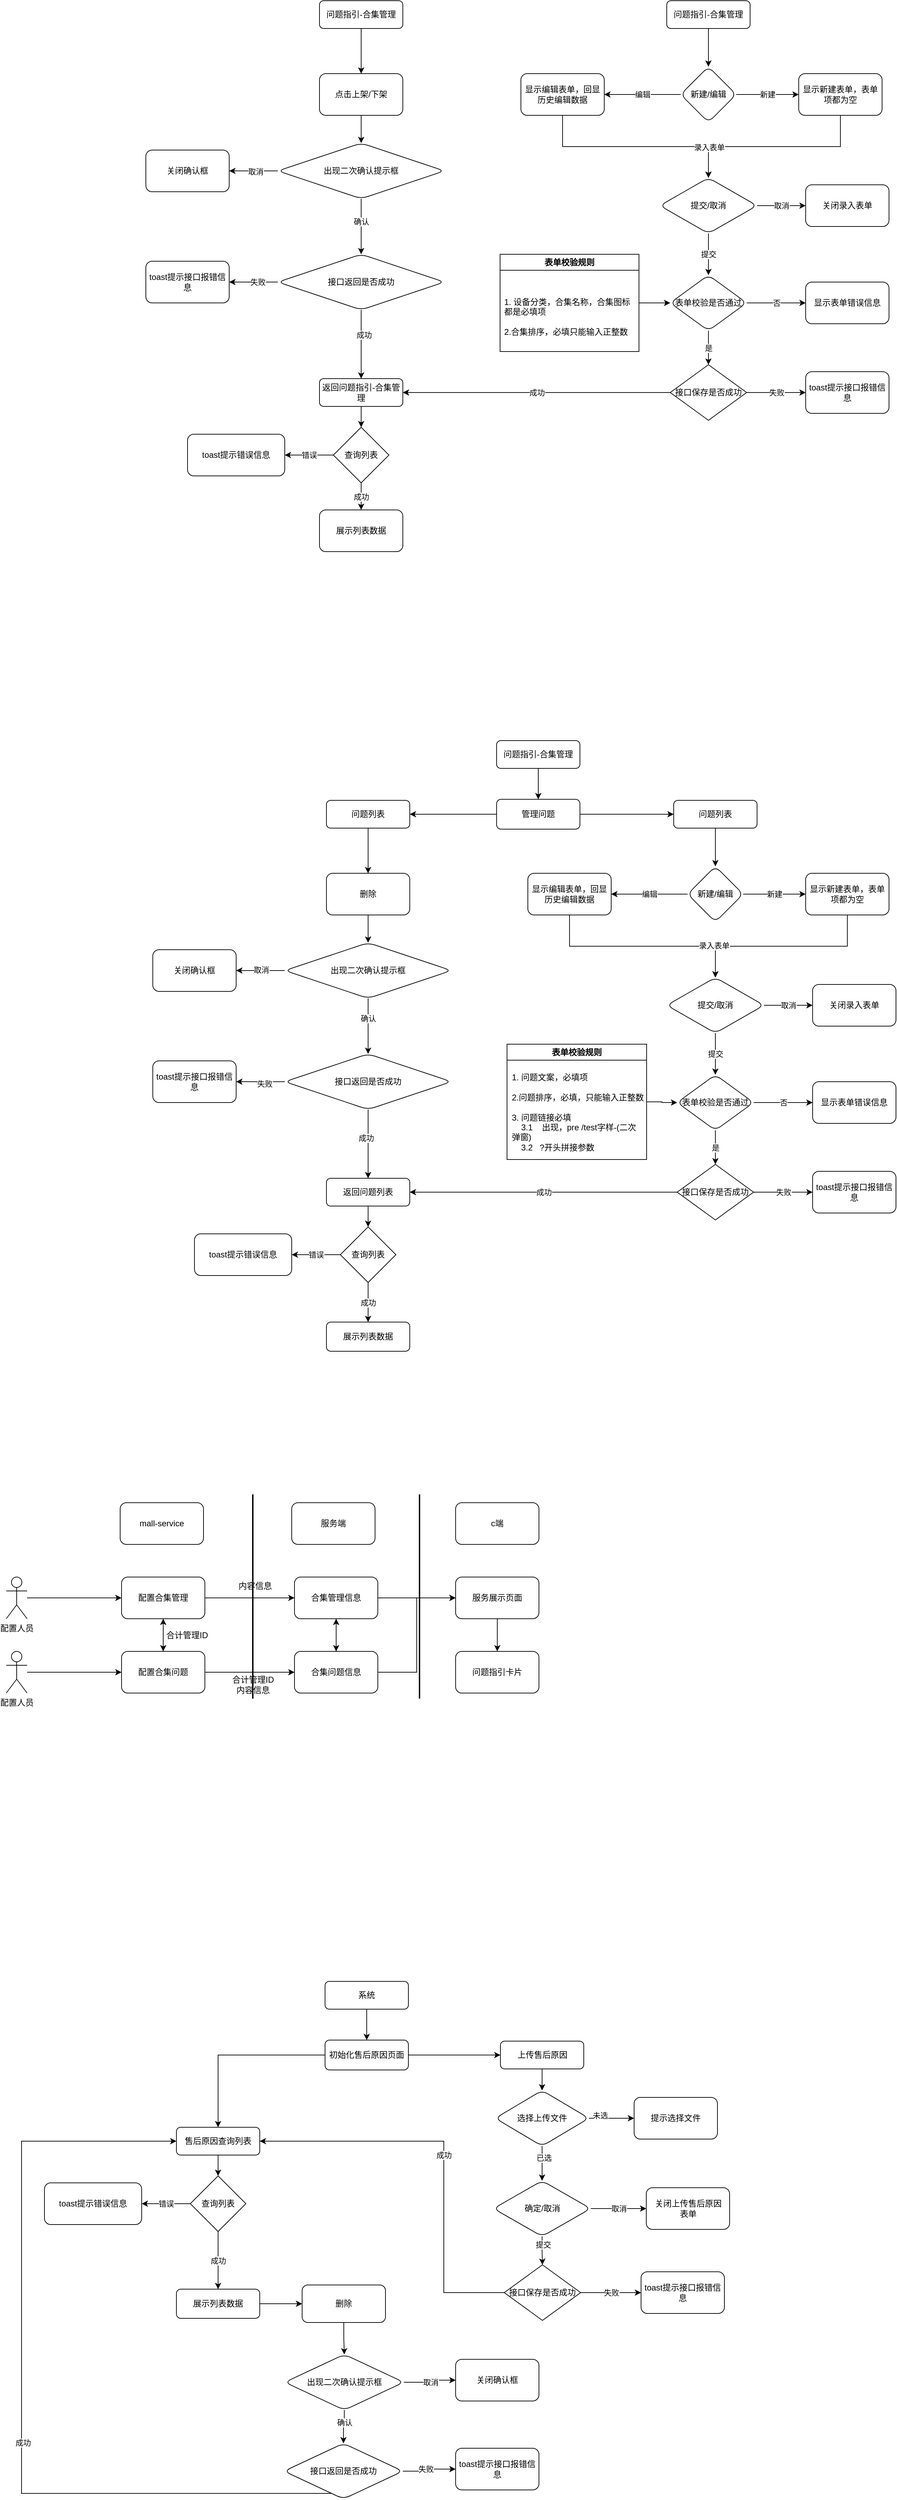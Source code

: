 <mxfile version="22.1.18" type="github">
  <diagram id="C5RBs43oDa-KdzZeNtuy" name="Page-1">
    <mxGraphModel dx="2686" dy="1192" grid="0" gridSize="10" guides="1" tooltips="1" connect="1" arrows="1" fold="1" page="0" pageScale="1" pageWidth="827" pageHeight="1169" math="0" shadow="0">
      <root>
        <mxCell id="WIyWlLk6GJQsqaUBKTNV-0" />
        <mxCell id="WIyWlLk6GJQsqaUBKTNV-1" parent="WIyWlLk6GJQsqaUBKTNV-0" />
        <mxCell id="CKemps7H5j8_b2hBt7pS-38" value="" style="edgeStyle=orthogonalEdgeStyle;rounded=0;orthogonalLoop=1;jettySize=auto;html=1;exitX=0.5;exitY=1;exitDx=0;exitDy=0;" parent="WIyWlLk6GJQsqaUBKTNV-1" source="CKemps7H5j8_b2hBt7pS-66" target="CKemps7H5j8_b2hBt7pS-37" edge="1">
          <mxGeometry relative="1" as="geometry" />
        </mxCell>
        <mxCell id="CKemps7H5j8_b2hBt7pS-37" value="新建/编辑" style="rhombus;whiteSpace=wrap;html=1;rounded=1;glass=0;strokeWidth=1;shadow=0;" parent="WIyWlLk6GJQsqaUBKTNV-1" vertex="1">
          <mxGeometry x="410" y="-246" width="80" height="80" as="geometry" />
        </mxCell>
        <mxCell id="CKemps7H5j8_b2hBt7pS-65" value="显示新建表单，表单项都为空" style="rounded=1;whiteSpace=wrap;html=1;glass=0;strokeWidth=1;shadow=0;" parent="WIyWlLk6GJQsqaUBKTNV-1" vertex="1">
          <mxGeometry x="580" y="-236" width="120" height="60" as="geometry" />
        </mxCell>
        <mxCell id="CKemps7H5j8_b2hBt7pS-66" value="问题指引-合集管理" style="rounded=1;whiteSpace=wrap;html=1;fontSize=12;glass=0;strokeWidth=1;shadow=0;" parent="WIyWlLk6GJQsqaUBKTNV-1" vertex="1">
          <mxGeometry x="390" y="-341" width="120" height="40" as="geometry" />
        </mxCell>
        <mxCell id="CKemps7H5j8_b2hBt7pS-67" value="显示编辑表单，回显历史编辑数据" style="rounded=1;whiteSpace=wrap;html=1;glass=0;strokeWidth=1;shadow=0;" parent="WIyWlLk6GJQsqaUBKTNV-1" vertex="1">
          <mxGeometry x="180" y="-236" width="120" height="60" as="geometry" />
        </mxCell>
        <mxCell id="CKemps7H5j8_b2hBt7pS-68" value="提交/取消" style="rhombus;whiteSpace=wrap;html=1;rounded=1;glass=0;strokeWidth=1;shadow=0;" parent="WIyWlLk6GJQsqaUBKTNV-1" vertex="1">
          <mxGeometry x="380" y="-86" width="140" height="80" as="geometry" />
        </mxCell>
        <mxCell id="CKemps7H5j8_b2hBt7pS-69" value="表单校验是否通过" style="rhombus;whiteSpace=wrap;html=1;rounded=1;glass=0;strokeWidth=1;shadow=0;" parent="WIyWlLk6GJQsqaUBKTNV-1" vertex="1">
          <mxGeometry x="395" y="54" width="110" height="80" as="geometry" />
        </mxCell>
        <mxCell id="CKemps7H5j8_b2hBt7pS-70" value="接口保存是否成功" style="rhombus;whiteSpace=wrap;html=1;" parent="WIyWlLk6GJQsqaUBKTNV-1" vertex="1">
          <mxGeometry x="395" y="183" width="110" height="80" as="geometry" />
        </mxCell>
        <mxCell id="CKemps7H5j8_b2hBt7pS-71" value="关闭录入表单" style="whiteSpace=wrap;html=1;rounded=1;glass=0;strokeWidth=1;shadow=0;" parent="WIyWlLk6GJQsqaUBKTNV-1" vertex="1">
          <mxGeometry x="590" y="-76" width="120" height="60" as="geometry" />
        </mxCell>
        <mxCell id="CKemps7H5j8_b2hBt7pS-72" value="显示表单错误信息" style="whiteSpace=wrap;html=1;rounded=1;glass=0;strokeWidth=1;shadow=0;" parent="WIyWlLk6GJQsqaUBKTNV-1" vertex="1">
          <mxGeometry x="590" y="64" width="120" height="60" as="geometry" />
        </mxCell>
        <mxCell id="CKemps7H5j8_b2hBt7pS-73" value="toast提示接口报错信息" style="rounded=1;whiteSpace=wrap;html=1;" parent="WIyWlLk6GJQsqaUBKTNV-1" vertex="1">
          <mxGeometry x="590" y="193" width="120" height="60" as="geometry" />
        </mxCell>
        <mxCell id="CKemps7H5j8_b2hBt7pS-74" value="返回问题指引-合集管理" style="rounded=1;whiteSpace=wrap;html=1;fontSize=12;glass=0;strokeWidth=1;shadow=0;" parent="WIyWlLk6GJQsqaUBKTNV-1" vertex="1">
          <mxGeometry x="-110" y="203" width="120" height="40" as="geometry" />
        </mxCell>
        <mxCell id="CKemps7H5j8_b2hBt7pS-75" value="" style="endArrow=classic;html=1;rounded=0;entryX=0.5;entryY=0;entryDx=0;entryDy=0;exitX=0.5;exitY=1;exitDx=0;exitDy=0;" parent="WIyWlLk6GJQsqaUBKTNV-1" source="CKemps7H5j8_b2hBt7pS-74" target="CKemps7H5j8_b2hBt7pS-76" edge="1">
          <mxGeometry width="50" height="50" relative="1" as="geometry">
            <mxPoint x="230" y="383" as="sourcePoint" />
            <mxPoint x="-50" y="343" as="targetPoint" />
          </mxGeometry>
        </mxCell>
        <mxCell id="CKemps7H5j8_b2hBt7pS-76" value="查询列表" style="rhombus;whiteSpace=wrap;html=1;" parent="WIyWlLk6GJQsqaUBKTNV-1" vertex="1">
          <mxGeometry x="-90" y="273" width="80" height="80" as="geometry" />
        </mxCell>
        <mxCell id="CKemps7H5j8_b2hBt7pS-77" value="toast提示错误信息" style="whiteSpace=wrap;html=1;rounded=1;" parent="WIyWlLk6GJQsqaUBKTNV-1" vertex="1">
          <mxGeometry x="-300" y="283" width="140" height="60" as="geometry" />
        </mxCell>
        <mxCell id="CKemps7H5j8_b2hBt7pS-78" value="展示列表数据" style="rounded=1;whiteSpace=wrap;html=1;" parent="WIyWlLk6GJQsqaUBKTNV-1" vertex="1">
          <mxGeometry x="-110" y="392" width="120" height="60" as="geometry" />
        </mxCell>
        <mxCell id="CKemps7H5j8_b2hBt7pS-79" value="" style="endArrow=classic;html=1;rounded=0;edgeStyle=orthogonalEdgeStyle;exitX=0;exitY=0.5;exitDx=0;exitDy=0;entryX=1;entryY=0.5;entryDx=0;entryDy=0;" parent="WIyWlLk6GJQsqaUBKTNV-1" source="CKemps7H5j8_b2hBt7pS-76" target="CKemps7H5j8_b2hBt7pS-77" edge="1">
          <mxGeometry relative="1" as="geometry">
            <mxPoint x="200" y="373" as="sourcePoint" />
            <mxPoint x="280" y="373" as="targetPoint" />
          </mxGeometry>
        </mxCell>
        <mxCell id="CKemps7H5j8_b2hBt7pS-80" value="错误" style="edgeLabel;resizable=0;html=1;align=center;verticalAlign=middle;" parent="CKemps7H5j8_b2hBt7pS-79" connectable="0" vertex="1">
          <mxGeometry relative="1" as="geometry" />
        </mxCell>
        <mxCell id="CKemps7H5j8_b2hBt7pS-81" value="" style="endArrow=classic;html=1;rounded=0;edgeStyle=orthogonalEdgeStyle;exitX=0.5;exitY=1;exitDx=0;exitDy=0;entryX=0.5;entryY=0;entryDx=0;entryDy=0;" parent="WIyWlLk6GJQsqaUBKTNV-1" source="CKemps7H5j8_b2hBt7pS-76" target="CKemps7H5j8_b2hBt7pS-78" edge="1">
          <mxGeometry relative="1" as="geometry">
            <mxPoint x="200" y="373" as="sourcePoint" />
            <mxPoint x="300" y="373" as="targetPoint" />
          </mxGeometry>
        </mxCell>
        <mxCell id="CKemps7H5j8_b2hBt7pS-82" value="成功" style="edgeLabel;resizable=0;html=1;align=center;verticalAlign=middle;" parent="CKemps7H5j8_b2hBt7pS-81" connectable="0" vertex="1">
          <mxGeometry relative="1" as="geometry" />
        </mxCell>
        <mxCell id="CKemps7H5j8_b2hBt7pS-83" value="" style="endArrow=classic;html=1;rounded=0;edgeStyle=orthogonalEdgeStyle;exitX=0;exitY=0.5;exitDx=0;exitDy=0;entryX=1;entryY=0.5;entryDx=0;entryDy=0;" parent="WIyWlLk6GJQsqaUBKTNV-1" source="CKemps7H5j8_b2hBt7pS-37" target="CKemps7H5j8_b2hBt7pS-67" edge="1">
          <mxGeometry relative="1" as="geometry">
            <mxPoint x="440" y="54" as="sourcePoint" />
            <mxPoint x="540" y="54" as="targetPoint" />
          </mxGeometry>
        </mxCell>
        <mxCell id="CKemps7H5j8_b2hBt7pS-84" value="编辑" style="edgeLabel;resizable=0;html=1;align=center;verticalAlign=middle;" parent="CKemps7H5j8_b2hBt7pS-83" connectable="0" vertex="1">
          <mxGeometry relative="1" as="geometry" />
        </mxCell>
        <mxCell id="CKemps7H5j8_b2hBt7pS-85" value="" style="endArrow=classic;html=1;rounded=0;edgeStyle=orthogonalEdgeStyle;exitX=0.5;exitY=1;exitDx=0;exitDy=0;entryX=0.5;entryY=0;entryDx=0;entryDy=0;" parent="WIyWlLk6GJQsqaUBKTNV-1" source="CKemps7H5j8_b2hBt7pS-67" target="CKemps7H5j8_b2hBt7pS-68" edge="1">
          <mxGeometry relative="1" as="geometry">
            <mxPoint x="440" y="154" as="sourcePoint" />
            <mxPoint x="450" y="-106" as="targetPoint" />
          </mxGeometry>
        </mxCell>
        <mxCell id="CKemps7H5j8_b2hBt7pS-87" value="" style="endArrow=classic;html=1;rounded=0;edgeStyle=orthogonalEdgeStyle;exitX=1;exitY=0.5;exitDx=0;exitDy=0;entryX=0;entryY=0.5;entryDx=0;entryDy=0;" parent="WIyWlLk6GJQsqaUBKTNV-1" source="CKemps7H5j8_b2hBt7pS-70" target="CKemps7H5j8_b2hBt7pS-73" edge="1">
          <mxGeometry relative="1" as="geometry">
            <mxPoint x="440" y="163" as="sourcePoint" />
            <mxPoint x="540" y="248" as="targetPoint" />
          </mxGeometry>
        </mxCell>
        <mxCell id="CKemps7H5j8_b2hBt7pS-88" value="失败" style="edgeLabel;resizable=0;html=1;align=center;verticalAlign=middle;" parent="CKemps7H5j8_b2hBt7pS-87" connectable="0" vertex="1">
          <mxGeometry relative="1" as="geometry" />
        </mxCell>
        <mxCell id="CKemps7H5j8_b2hBt7pS-89" value="" style="endArrow=classic;html=1;rounded=0;edgeStyle=orthogonalEdgeStyle;exitX=1;exitY=0.5;exitDx=0;exitDy=0;entryX=0;entryY=0.5;entryDx=0;entryDy=0;" parent="WIyWlLk6GJQsqaUBKTNV-1" source="CKemps7H5j8_b2hBt7pS-69" target="CKemps7H5j8_b2hBt7pS-72" edge="1">
          <mxGeometry relative="1" as="geometry">
            <mxPoint x="440" y="124" as="sourcePoint" />
            <mxPoint x="540" y="124" as="targetPoint" />
          </mxGeometry>
        </mxCell>
        <mxCell id="CKemps7H5j8_b2hBt7pS-90" value="否" style="edgeLabel;resizable=0;html=1;align=center;verticalAlign=middle;" parent="CKemps7H5j8_b2hBt7pS-89" connectable="0" vertex="1">
          <mxGeometry relative="1" as="geometry" />
        </mxCell>
        <mxCell id="CKemps7H5j8_b2hBt7pS-91" value="" style="endArrow=classic;html=1;rounded=0;edgeStyle=orthogonalEdgeStyle;exitX=1;exitY=0.5;exitDx=0;exitDy=0;entryX=0;entryY=0.5;entryDx=0;entryDy=0;" parent="WIyWlLk6GJQsqaUBKTNV-1" source="CKemps7H5j8_b2hBt7pS-68" target="CKemps7H5j8_b2hBt7pS-71" edge="1">
          <mxGeometry relative="1" as="geometry">
            <mxPoint x="440" y="104" as="sourcePoint" />
            <mxPoint x="540" y="-46" as="targetPoint" />
          </mxGeometry>
        </mxCell>
        <mxCell id="CKemps7H5j8_b2hBt7pS-92" value="取消" style="edgeLabel;resizable=0;html=1;align=center;verticalAlign=middle;" parent="CKemps7H5j8_b2hBt7pS-91" connectable="0" vertex="1">
          <mxGeometry relative="1" as="geometry" />
        </mxCell>
        <mxCell id="CKemps7H5j8_b2hBt7pS-93" value="" style="endArrow=classic;html=1;rounded=0;edgeStyle=orthogonalEdgeStyle;exitX=1;exitY=0.5;exitDx=0;exitDy=0;entryX=0;entryY=0.5;entryDx=0;entryDy=0;" parent="WIyWlLk6GJQsqaUBKTNV-1" source="CKemps7H5j8_b2hBt7pS-37" target="CKemps7H5j8_b2hBt7pS-65" edge="1">
          <mxGeometry relative="1" as="geometry">
            <mxPoint x="440" y="54" as="sourcePoint" />
            <mxPoint x="540" y="54" as="targetPoint" />
          </mxGeometry>
        </mxCell>
        <mxCell id="CKemps7H5j8_b2hBt7pS-94" value="新建" style="edgeLabel;resizable=0;html=1;align=center;verticalAlign=middle;" parent="CKemps7H5j8_b2hBt7pS-93" connectable="0" vertex="1">
          <mxGeometry relative="1" as="geometry" />
        </mxCell>
        <mxCell id="CKemps7H5j8_b2hBt7pS-108" value="" style="endArrow=classic;html=1;rounded=0;edgeStyle=orthogonalEdgeStyle;exitX=0.5;exitY=1;exitDx=0;exitDy=0;entryX=0.5;entryY=0;entryDx=0;entryDy=0;" parent="WIyWlLk6GJQsqaUBKTNV-1" source="CKemps7H5j8_b2hBt7pS-65" target="CKemps7H5j8_b2hBt7pS-68" edge="1">
          <mxGeometry relative="1" as="geometry">
            <mxPoint x="440" y="-46" as="sourcePoint" />
            <mxPoint x="450" y="-106" as="targetPoint" />
            <Array as="points">
              <mxPoint x="640" y="-131" />
              <mxPoint x="450" y="-131" />
            </Array>
          </mxGeometry>
        </mxCell>
        <mxCell id="CKemps7H5j8_b2hBt7pS-278" value="录入表单" style="edgeLabel;html=1;align=center;verticalAlign=middle;resizable=0;points=[];" parent="CKemps7H5j8_b2hBt7pS-108" vertex="1" connectable="0">
          <mxGeometry x="0.686" y="1" relative="1" as="geometry">
            <mxPoint as="offset" />
          </mxGeometry>
        </mxCell>
        <mxCell id="CKemps7H5j8_b2hBt7pS-110" value="" style="endArrow=classic;html=1;rounded=0;edgeStyle=orthogonalEdgeStyle;exitX=0.5;exitY=1;exitDx=0;exitDy=0;entryX=0.5;entryY=0;entryDx=0;entryDy=0;" parent="WIyWlLk6GJQsqaUBKTNV-1" source="CKemps7H5j8_b2hBt7pS-68" target="CKemps7H5j8_b2hBt7pS-69" edge="1">
          <mxGeometry relative="1" as="geometry">
            <mxPoint x="440" y="-26" as="sourcePoint" />
            <mxPoint x="540" y="-26" as="targetPoint" />
          </mxGeometry>
        </mxCell>
        <mxCell id="CKemps7H5j8_b2hBt7pS-111" value="提交" style="edgeLabel;resizable=0;html=1;align=center;verticalAlign=middle;" parent="CKemps7H5j8_b2hBt7pS-110" connectable="0" vertex="1">
          <mxGeometry relative="1" as="geometry" />
        </mxCell>
        <mxCell id="CKemps7H5j8_b2hBt7pS-112" value="" style="endArrow=classic;html=1;rounded=0;edgeStyle=orthogonalEdgeStyle;exitX=0.5;exitY=1;exitDx=0;exitDy=0;entryX=0.5;entryY=0;entryDx=0;entryDy=0;" parent="WIyWlLk6GJQsqaUBKTNV-1" source="CKemps7H5j8_b2hBt7pS-69" target="CKemps7H5j8_b2hBt7pS-70" edge="1">
          <mxGeometry relative="1" as="geometry">
            <mxPoint x="440" y="-26" as="sourcePoint" />
            <mxPoint x="540" y="-26" as="targetPoint" />
          </mxGeometry>
        </mxCell>
        <mxCell id="CKemps7H5j8_b2hBt7pS-113" value="是" style="edgeLabel;resizable=0;html=1;align=center;verticalAlign=middle;" parent="CKemps7H5j8_b2hBt7pS-112" connectable="0" vertex="1">
          <mxGeometry relative="1" as="geometry" />
        </mxCell>
        <mxCell id="CKemps7H5j8_b2hBt7pS-114" value="" style="endArrow=classic;html=1;rounded=0;edgeStyle=orthogonalEdgeStyle;exitX=0;exitY=0.5;exitDx=0;exitDy=0;entryX=1;entryY=0.5;entryDx=0;entryDy=0;" parent="WIyWlLk6GJQsqaUBKTNV-1" source="CKemps7H5j8_b2hBt7pS-70" target="CKemps7H5j8_b2hBt7pS-74" edge="1">
          <mxGeometry relative="1" as="geometry">
            <mxPoint x="440" y="163" as="sourcePoint" />
            <mxPoint x="540" y="163" as="targetPoint" />
          </mxGeometry>
        </mxCell>
        <mxCell id="CKemps7H5j8_b2hBt7pS-115" value="成功" style="edgeLabel;resizable=0;html=1;align=center;verticalAlign=middle;" parent="CKemps7H5j8_b2hBt7pS-114" connectable="0" vertex="1">
          <mxGeometry relative="1" as="geometry" />
        </mxCell>
        <mxCell id="CKemps7H5j8_b2hBt7pS-126" value="" style="edgeStyle=orthogonalEdgeStyle;rounded=0;orthogonalLoop=1;jettySize=auto;html=1;" parent="WIyWlLk6GJQsqaUBKTNV-1" source="CKemps7H5j8_b2hBt7pS-120" target="CKemps7H5j8_b2hBt7pS-125" edge="1">
          <mxGeometry relative="1" as="geometry" />
        </mxCell>
        <mxCell id="CKemps7H5j8_b2hBt7pS-120" value="问题指引-合集管理" style="rounded=1;whiteSpace=wrap;html=1;fontSize=12;glass=0;strokeWidth=1;shadow=0;" parent="WIyWlLk6GJQsqaUBKTNV-1" vertex="1">
          <mxGeometry x="-110" y="-341" width="120" height="40" as="geometry" />
        </mxCell>
        <mxCell id="CKemps7H5j8_b2hBt7pS-131" value="" style="edgeStyle=orthogonalEdgeStyle;rounded=0;orthogonalLoop=1;jettySize=auto;html=1;" parent="WIyWlLk6GJQsqaUBKTNV-1" source="CKemps7H5j8_b2hBt7pS-125" target="CKemps7H5j8_b2hBt7pS-130" edge="1">
          <mxGeometry relative="1" as="geometry" />
        </mxCell>
        <mxCell id="CKemps7H5j8_b2hBt7pS-125" value="点击上架/下架" style="whiteSpace=wrap;html=1;rounded=1;glass=0;strokeWidth=1;shadow=0;" parent="WIyWlLk6GJQsqaUBKTNV-1" vertex="1">
          <mxGeometry x="-110" y="-236" width="120" height="60" as="geometry" />
        </mxCell>
        <mxCell id="CKemps7H5j8_b2hBt7pS-133" value="" style="edgeStyle=orthogonalEdgeStyle;rounded=0;orthogonalLoop=1;jettySize=auto;html=1;" parent="WIyWlLk6GJQsqaUBKTNV-1" source="CKemps7H5j8_b2hBt7pS-130" target="CKemps7H5j8_b2hBt7pS-132" edge="1">
          <mxGeometry relative="1" as="geometry" />
        </mxCell>
        <mxCell id="CKemps7H5j8_b2hBt7pS-208" value="取消" style="edgeLabel;html=1;align=center;verticalAlign=middle;resizable=0;points=[];" parent="CKemps7H5j8_b2hBt7pS-133" vertex="1" connectable="0">
          <mxGeometry x="-0.086" y="1" relative="1" as="geometry">
            <mxPoint as="offset" />
          </mxGeometry>
        </mxCell>
        <mxCell id="CKemps7H5j8_b2hBt7pS-135" value="" style="edgeStyle=orthogonalEdgeStyle;rounded=0;orthogonalLoop=1;jettySize=auto;html=1;" parent="WIyWlLk6GJQsqaUBKTNV-1" source="CKemps7H5j8_b2hBt7pS-130" target="CKemps7H5j8_b2hBt7pS-134" edge="1">
          <mxGeometry relative="1" as="geometry" />
        </mxCell>
        <mxCell id="CKemps7H5j8_b2hBt7pS-209" value="确认" style="edgeLabel;html=1;align=center;verticalAlign=middle;resizable=0;points=[];" parent="CKemps7H5j8_b2hBt7pS-135" vertex="1" connectable="0">
          <mxGeometry x="-0.175" relative="1" as="geometry">
            <mxPoint as="offset" />
          </mxGeometry>
        </mxCell>
        <mxCell id="CKemps7H5j8_b2hBt7pS-130" value="出现二次确认提示框" style="rhombus;whiteSpace=wrap;html=1;rounded=1;glass=0;strokeWidth=1;shadow=0;" parent="WIyWlLk6GJQsqaUBKTNV-1" vertex="1">
          <mxGeometry x="-170" y="-136" width="240" height="80" as="geometry" />
        </mxCell>
        <mxCell id="CKemps7H5j8_b2hBt7pS-132" value="关闭确认框" style="whiteSpace=wrap;html=1;rounded=1;glass=0;strokeWidth=1;shadow=0;" parent="WIyWlLk6GJQsqaUBKTNV-1" vertex="1">
          <mxGeometry x="-360" y="-126" width="120" height="60" as="geometry" />
        </mxCell>
        <mxCell id="CKemps7H5j8_b2hBt7pS-137" value="" style="edgeStyle=orthogonalEdgeStyle;rounded=0;orthogonalLoop=1;jettySize=auto;html=1;" parent="WIyWlLk6GJQsqaUBKTNV-1" source="CKemps7H5j8_b2hBt7pS-134" target="CKemps7H5j8_b2hBt7pS-136" edge="1">
          <mxGeometry relative="1" as="geometry" />
        </mxCell>
        <mxCell id="CKemps7H5j8_b2hBt7pS-210" value="失败" style="edgeLabel;html=1;align=center;verticalAlign=middle;resizable=0;points=[];" parent="CKemps7H5j8_b2hBt7pS-137" vertex="1" connectable="0">
          <mxGeometry x="-0.171" relative="1" as="geometry">
            <mxPoint as="offset" />
          </mxGeometry>
        </mxCell>
        <mxCell id="CKemps7H5j8_b2hBt7pS-138" style="edgeStyle=orthogonalEdgeStyle;rounded=0;orthogonalLoop=1;jettySize=auto;html=1;entryX=0.5;entryY=0;entryDx=0;entryDy=0;" parent="WIyWlLk6GJQsqaUBKTNV-1" source="CKemps7H5j8_b2hBt7pS-134" target="CKemps7H5j8_b2hBt7pS-74" edge="1">
          <mxGeometry relative="1" as="geometry" />
        </mxCell>
        <mxCell id="CKemps7H5j8_b2hBt7pS-211" value="成功" style="edgeLabel;html=1;align=center;verticalAlign=middle;resizable=0;points=[];" parent="CKemps7H5j8_b2hBt7pS-138" vertex="1" connectable="0">
          <mxGeometry x="-0.273" y="4" relative="1" as="geometry">
            <mxPoint as="offset" />
          </mxGeometry>
        </mxCell>
        <mxCell id="CKemps7H5j8_b2hBt7pS-134" value="接口返回是否成功" style="rhombus;whiteSpace=wrap;html=1;rounded=1;glass=0;strokeWidth=1;shadow=0;" parent="WIyWlLk6GJQsqaUBKTNV-1" vertex="1">
          <mxGeometry x="-170" y="24" width="240" height="80" as="geometry" />
        </mxCell>
        <mxCell id="CKemps7H5j8_b2hBt7pS-136" value="toast提示接口报错信息" style="rounded=1;whiteSpace=wrap;html=1;" parent="WIyWlLk6GJQsqaUBKTNV-1" vertex="1">
          <mxGeometry x="-360" y="34" width="120" height="60" as="geometry" />
        </mxCell>
        <mxCell id="CKemps7H5j8_b2hBt7pS-151" value="" style="edgeStyle=orthogonalEdgeStyle;rounded=0;orthogonalLoop=1;jettySize=auto;html=1;" parent="WIyWlLk6GJQsqaUBKTNV-1" source="CKemps7H5j8_b2hBt7pS-147" target="CKemps7H5j8_b2hBt7pS-69" edge="1">
          <mxGeometry relative="1" as="geometry" />
        </mxCell>
        <mxCell id="CKemps7H5j8_b2hBt7pS-147" value="表单校验规则" style="swimlane;whiteSpace=wrap;html=1;" parent="WIyWlLk6GJQsqaUBKTNV-1" vertex="1">
          <mxGeometry x="150" y="24" width="200" height="140" as="geometry">
            <mxRectangle x="150" y="270" width="110" height="30" as="alternateBounds" />
          </mxGeometry>
        </mxCell>
        <mxCell id="CKemps7H5j8_b2hBt7pS-150" value="&lt;div&gt;&lt;/div&gt;1. 设备分类，合集名称，合集图标都是必填项&lt;br&gt;&lt;br&gt;2.合集排序，必填只能输入正整数" style="text;strokeColor=none;fillColor=none;align=left;verticalAlign=middle;spacingLeft=4;spacingRight=4;overflow=hidden;points=[[0,0.5],[1,0.5]];portConstraint=eastwest;rotatable=0;whiteSpace=wrap;html=1;" parent="CKemps7H5j8_b2hBt7pS-147" vertex="1">
          <mxGeometry y="40" width="200" height="100" as="geometry" />
        </mxCell>
        <mxCell id="CKemps7H5j8_b2hBt7pS-155" value="" style="edgeStyle=orthogonalEdgeStyle;rounded=0;orthogonalLoop=1;jettySize=auto;html=1;exitX=0.5;exitY=1;exitDx=0;exitDy=0;" parent="WIyWlLk6GJQsqaUBKTNV-1" source="CKemps7H5j8_b2hBt7pS-158" target="CKemps7H5j8_b2hBt7pS-156" edge="1">
          <mxGeometry relative="1" as="geometry" />
        </mxCell>
        <mxCell id="CKemps7H5j8_b2hBt7pS-156" value="新建/编辑" style="rhombus;whiteSpace=wrap;html=1;rounded=1;glass=0;strokeWidth=1;shadow=0;" parent="WIyWlLk6GJQsqaUBKTNV-1" vertex="1">
          <mxGeometry x="420" y="905" width="80" height="80" as="geometry" />
        </mxCell>
        <mxCell id="CKemps7H5j8_b2hBt7pS-157" value="显示新建表单，表单项都为空" style="rounded=1;whiteSpace=wrap;html=1;glass=0;strokeWidth=1;shadow=0;" parent="WIyWlLk6GJQsqaUBKTNV-1" vertex="1">
          <mxGeometry x="590" y="915" width="120" height="60" as="geometry" />
        </mxCell>
        <mxCell id="CKemps7H5j8_b2hBt7pS-158" value="问题列表" style="rounded=1;whiteSpace=wrap;html=1;fontSize=12;glass=0;strokeWidth=1;shadow=0;" parent="WIyWlLk6GJQsqaUBKTNV-1" vertex="1">
          <mxGeometry x="400" y="810" width="120" height="40" as="geometry" />
        </mxCell>
        <mxCell id="CKemps7H5j8_b2hBt7pS-159" value="显示编辑表单，回显历史编辑数据" style="rounded=1;whiteSpace=wrap;html=1;glass=0;strokeWidth=1;shadow=0;" parent="WIyWlLk6GJQsqaUBKTNV-1" vertex="1">
          <mxGeometry x="190" y="915" width="120" height="60" as="geometry" />
        </mxCell>
        <mxCell id="CKemps7H5j8_b2hBt7pS-160" value="提交/取消" style="rhombus;whiteSpace=wrap;html=1;rounded=1;glass=0;strokeWidth=1;shadow=0;" parent="WIyWlLk6GJQsqaUBKTNV-1" vertex="1">
          <mxGeometry x="390" y="1065" width="140" height="80" as="geometry" />
        </mxCell>
        <mxCell id="CKemps7H5j8_b2hBt7pS-161" value="表单校验是否通过" style="rhombus;whiteSpace=wrap;html=1;rounded=1;glass=0;strokeWidth=1;shadow=0;" parent="WIyWlLk6GJQsqaUBKTNV-1" vertex="1">
          <mxGeometry x="405" y="1205" width="110" height="80" as="geometry" />
        </mxCell>
        <mxCell id="CKemps7H5j8_b2hBt7pS-162" value="接口保存是否成功" style="rhombus;whiteSpace=wrap;html=1;" parent="WIyWlLk6GJQsqaUBKTNV-1" vertex="1">
          <mxGeometry x="405" y="1334" width="110" height="80" as="geometry" />
        </mxCell>
        <mxCell id="CKemps7H5j8_b2hBt7pS-163" value="关闭录入表单" style="whiteSpace=wrap;html=1;rounded=1;glass=0;strokeWidth=1;shadow=0;" parent="WIyWlLk6GJQsqaUBKTNV-1" vertex="1">
          <mxGeometry x="600" y="1075" width="120" height="60" as="geometry" />
        </mxCell>
        <mxCell id="CKemps7H5j8_b2hBt7pS-164" value="显示表单错误信息" style="whiteSpace=wrap;html=1;rounded=1;glass=0;strokeWidth=1;shadow=0;" parent="WIyWlLk6GJQsqaUBKTNV-1" vertex="1">
          <mxGeometry x="600" y="1215" width="120" height="60" as="geometry" />
        </mxCell>
        <mxCell id="CKemps7H5j8_b2hBt7pS-165" value="toast提示接口报错信息" style="rounded=1;whiteSpace=wrap;html=1;" parent="WIyWlLk6GJQsqaUBKTNV-1" vertex="1">
          <mxGeometry x="600" y="1344" width="120" height="60" as="geometry" />
        </mxCell>
        <mxCell id="CKemps7H5j8_b2hBt7pS-166" value="返回问题列表" style="rounded=1;whiteSpace=wrap;html=1;fontSize=12;glass=0;strokeWidth=1;shadow=0;" parent="WIyWlLk6GJQsqaUBKTNV-1" vertex="1">
          <mxGeometry x="-100" y="1354" width="120" height="40" as="geometry" />
        </mxCell>
        <mxCell id="CKemps7H5j8_b2hBt7pS-167" value="" style="endArrow=classic;html=1;rounded=0;entryX=0.5;entryY=0;entryDx=0;entryDy=0;exitX=0.5;exitY=1;exitDx=0;exitDy=0;" parent="WIyWlLk6GJQsqaUBKTNV-1" source="CKemps7H5j8_b2hBt7pS-166" target="CKemps7H5j8_b2hBt7pS-168" edge="1">
          <mxGeometry width="50" height="50" relative="1" as="geometry">
            <mxPoint x="240" y="1534" as="sourcePoint" />
            <mxPoint x="-40" y="1494" as="targetPoint" />
          </mxGeometry>
        </mxCell>
        <mxCell id="CKemps7H5j8_b2hBt7pS-168" value="查询列表" style="rhombus;whiteSpace=wrap;html=1;" parent="WIyWlLk6GJQsqaUBKTNV-1" vertex="1">
          <mxGeometry x="-80" y="1424" width="80" height="80" as="geometry" />
        </mxCell>
        <mxCell id="CKemps7H5j8_b2hBt7pS-169" value="toast提示错误信息" style="whiteSpace=wrap;html=1;rounded=1;" parent="WIyWlLk6GJQsqaUBKTNV-1" vertex="1">
          <mxGeometry x="-290" y="1434" width="140" height="60" as="geometry" />
        </mxCell>
        <mxCell id="CKemps7H5j8_b2hBt7pS-170" value="展示列表数据" style="rounded=1;whiteSpace=wrap;html=1;" parent="WIyWlLk6GJQsqaUBKTNV-1" vertex="1">
          <mxGeometry x="-100" y="1561" width="120" height="42" as="geometry" />
        </mxCell>
        <mxCell id="CKemps7H5j8_b2hBt7pS-171" value="" style="endArrow=classic;html=1;rounded=0;edgeStyle=orthogonalEdgeStyle;exitX=0;exitY=0.5;exitDx=0;exitDy=0;entryX=1;entryY=0.5;entryDx=0;entryDy=0;" parent="WIyWlLk6GJQsqaUBKTNV-1" source="CKemps7H5j8_b2hBt7pS-168" target="CKemps7H5j8_b2hBt7pS-169" edge="1">
          <mxGeometry relative="1" as="geometry">
            <mxPoint x="210" y="1524" as="sourcePoint" />
            <mxPoint x="290" y="1524" as="targetPoint" />
          </mxGeometry>
        </mxCell>
        <mxCell id="CKemps7H5j8_b2hBt7pS-172" value="错误" style="edgeLabel;resizable=0;html=1;align=center;verticalAlign=middle;" parent="CKemps7H5j8_b2hBt7pS-171" connectable="0" vertex="1">
          <mxGeometry relative="1" as="geometry" />
        </mxCell>
        <mxCell id="CKemps7H5j8_b2hBt7pS-173" value="" style="endArrow=classic;html=1;rounded=0;edgeStyle=orthogonalEdgeStyle;exitX=0.5;exitY=1;exitDx=0;exitDy=0;entryX=0.5;entryY=0;entryDx=0;entryDy=0;" parent="WIyWlLk6GJQsqaUBKTNV-1" source="CKemps7H5j8_b2hBt7pS-168" target="CKemps7H5j8_b2hBt7pS-170" edge="1">
          <mxGeometry relative="1" as="geometry">
            <mxPoint x="210" y="1524" as="sourcePoint" />
            <mxPoint x="310" y="1524" as="targetPoint" />
          </mxGeometry>
        </mxCell>
        <mxCell id="CKemps7H5j8_b2hBt7pS-174" value="成功" style="edgeLabel;resizable=0;html=1;align=center;verticalAlign=middle;" parent="CKemps7H5j8_b2hBt7pS-173" connectable="0" vertex="1">
          <mxGeometry relative="1" as="geometry" />
        </mxCell>
        <mxCell id="CKemps7H5j8_b2hBt7pS-175" value="" style="endArrow=classic;html=1;rounded=0;edgeStyle=orthogonalEdgeStyle;exitX=0;exitY=0.5;exitDx=0;exitDy=0;entryX=1;entryY=0.5;entryDx=0;entryDy=0;" parent="WIyWlLk6GJQsqaUBKTNV-1" source="CKemps7H5j8_b2hBt7pS-156" target="CKemps7H5j8_b2hBt7pS-159" edge="1">
          <mxGeometry relative="1" as="geometry">
            <mxPoint x="450" y="1205" as="sourcePoint" />
            <mxPoint x="550" y="1205" as="targetPoint" />
          </mxGeometry>
        </mxCell>
        <mxCell id="CKemps7H5j8_b2hBt7pS-176" value="编辑" style="edgeLabel;resizable=0;html=1;align=center;verticalAlign=middle;" parent="CKemps7H5j8_b2hBt7pS-175" connectable="0" vertex="1">
          <mxGeometry relative="1" as="geometry" />
        </mxCell>
        <mxCell id="CKemps7H5j8_b2hBt7pS-177" value="" style="endArrow=classic;html=1;rounded=0;edgeStyle=orthogonalEdgeStyle;exitX=0.5;exitY=1;exitDx=0;exitDy=0;entryX=0.5;entryY=0;entryDx=0;entryDy=0;" parent="WIyWlLk6GJQsqaUBKTNV-1" source="CKemps7H5j8_b2hBt7pS-159" target="CKemps7H5j8_b2hBt7pS-160" edge="1">
          <mxGeometry relative="1" as="geometry">
            <mxPoint x="450" y="1305" as="sourcePoint" />
            <mxPoint x="460" y="1045" as="targetPoint" />
          </mxGeometry>
        </mxCell>
        <mxCell id="CKemps7H5j8_b2hBt7pS-178" value="" style="endArrow=classic;html=1;rounded=0;edgeStyle=orthogonalEdgeStyle;exitX=1;exitY=0.5;exitDx=0;exitDy=0;entryX=0;entryY=0.5;entryDx=0;entryDy=0;" parent="WIyWlLk6GJQsqaUBKTNV-1" source="CKemps7H5j8_b2hBt7pS-162" target="CKemps7H5j8_b2hBt7pS-165" edge="1">
          <mxGeometry relative="1" as="geometry">
            <mxPoint x="450" y="1314" as="sourcePoint" />
            <mxPoint x="550" y="1399" as="targetPoint" />
          </mxGeometry>
        </mxCell>
        <mxCell id="CKemps7H5j8_b2hBt7pS-179" value="失败" style="edgeLabel;resizable=0;html=1;align=center;verticalAlign=middle;" parent="CKemps7H5j8_b2hBt7pS-178" connectable="0" vertex="1">
          <mxGeometry relative="1" as="geometry" />
        </mxCell>
        <mxCell id="CKemps7H5j8_b2hBt7pS-180" value="" style="endArrow=classic;html=1;rounded=0;edgeStyle=orthogonalEdgeStyle;exitX=1;exitY=0.5;exitDx=0;exitDy=0;entryX=0;entryY=0.5;entryDx=0;entryDy=0;" parent="WIyWlLk6GJQsqaUBKTNV-1" source="CKemps7H5j8_b2hBt7pS-161" target="CKemps7H5j8_b2hBt7pS-164" edge="1">
          <mxGeometry relative="1" as="geometry">
            <mxPoint x="450" y="1275" as="sourcePoint" />
            <mxPoint x="550" y="1275" as="targetPoint" />
          </mxGeometry>
        </mxCell>
        <mxCell id="CKemps7H5j8_b2hBt7pS-181" value="否" style="edgeLabel;resizable=0;html=1;align=center;verticalAlign=middle;" parent="CKemps7H5j8_b2hBt7pS-180" connectable="0" vertex="1">
          <mxGeometry relative="1" as="geometry" />
        </mxCell>
        <mxCell id="CKemps7H5j8_b2hBt7pS-182" value="" style="endArrow=classic;html=1;rounded=0;edgeStyle=orthogonalEdgeStyle;exitX=1;exitY=0.5;exitDx=0;exitDy=0;entryX=0;entryY=0.5;entryDx=0;entryDy=0;" parent="WIyWlLk6GJQsqaUBKTNV-1" source="CKemps7H5j8_b2hBt7pS-160" target="CKemps7H5j8_b2hBt7pS-163" edge="1">
          <mxGeometry relative="1" as="geometry">
            <mxPoint x="450" y="1255" as="sourcePoint" />
            <mxPoint x="550" y="1105" as="targetPoint" />
          </mxGeometry>
        </mxCell>
        <mxCell id="CKemps7H5j8_b2hBt7pS-183" value="取消" style="edgeLabel;resizable=0;html=1;align=center;verticalAlign=middle;" parent="CKemps7H5j8_b2hBt7pS-182" connectable="0" vertex="1">
          <mxGeometry relative="1" as="geometry" />
        </mxCell>
        <mxCell id="CKemps7H5j8_b2hBt7pS-184" value="" style="endArrow=classic;html=1;rounded=0;edgeStyle=orthogonalEdgeStyle;exitX=1;exitY=0.5;exitDx=0;exitDy=0;entryX=0;entryY=0.5;entryDx=0;entryDy=0;" parent="WIyWlLk6GJQsqaUBKTNV-1" source="CKemps7H5j8_b2hBt7pS-156" target="CKemps7H5j8_b2hBt7pS-157" edge="1">
          <mxGeometry relative="1" as="geometry">
            <mxPoint x="450" y="1205" as="sourcePoint" />
            <mxPoint x="550" y="1205" as="targetPoint" />
          </mxGeometry>
        </mxCell>
        <mxCell id="CKemps7H5j8_b2hBt7pS-185" value="新建" style="edgeLabel;resizable=0;html=1;align=center;verticalAlign=middle;" parent="CKemps7H5j8_b2hBt7pS-184" connectable="0" vertex="1">
          <mxGeometry relative="1" as="geometry" />
        </mxCell>
        <mxCell id="CKemps7H5j8_b2hBt7pS-186" value="" style="endArrow=classic;html=1;rounded=0;edgeStyle=orthogonalEdgeStyle;exitX=0.5;exitY=1;exitDx=0;exitDy=0;entryX=0.5;entryY=0;entryDx=0;entryDy=0;" parent="WIyWlLk6GJQsqaUBKTNV-1" source="CKemps7H5j8_b2hBt7pS-157" target="CKemps7H5j8_b2hBt7pS-160" edge="1">
          <mxGeometry relative="1" as="geometry">
            <mxPoint x="450" y="1105" as="sourcePoint" />
            <mxPoint x="460" y="1045" as="targetPoint" />
            <Array as="points">
              <mxPoint x="650" y="1020" />
              <mxPoint x="460" y="1020" />
            </Array>
          </mxGeometry>
        </mxCell>
        <mxCell id="CKemps7H5j8_b2hBt7pS-279" value="录入表单" style="edgeLabel;html=1;align=center;verticalAlign=middle;resizable=0;points=[];" parent="CKemps7H5j8_b2hBt7pS-186" vertex="1" connectable="0">
          <mxGeometry x="0.679" y="-2" relative="1" as="geometry">
            <mxPoint y="-1" as="offset" />
          </mxGeometry>
        </mxCell>
        <mxCell id="CKemps7H5j8_b2hBt7pS-187" value="" style="endArrow=classic;html=1;rounded=0;edgeStyle=orthogonalEdgeStyle;exitX=0.5;exitY=1;exitDx=0;exitDy=0;entryX=0.5;entryY=0;entryDx=0;entryDy=0;" parent="WIyWlLk6GJQsqaUBKTNV-1" source="CKemps7H5j8_b2hBt7pS-160" target="CKemps7H5j8_b2hBt7pS-161" edge="1">
          <mxGeometry relative="1" as="geometry">
            <mxPoint x="450" y="1125" as="sourcePoint" />
            <mxPoint x="550" y="1125" as="targetPoint" />
          </mxGeometry>
        </mxCell>
        <mxCell id="CKemps7H5j8_b2hBt7pS-188" value="提交" style="edgeLabel;resizable=0;html=1;align=center;verticalAlign=middle;" parent="CKemps7H5j8_b2hBt7pS-187" connectable="0" vertex="1">
          <mxGeometry relative="1" as="geometry" />
        </mxCell>
        <mxCell id="CKemps7H5j8_b2hBt7pS-189" value="" style="endArrow=classic;html=1;rounded=0;edgeStyle=orthogonalEdgeStyle;exitX=0.5;exitY=1;exitDx=0;exitDy=0;entryX=0.5;entryY=0;entryDx=0;entryDy=0;" parent="WIyWlLk6GJQsqaUBKTNV-1" source="CKemps7H5j8_b2hBt7pS-161" target="CKemps7H5j8_b2hBt7pS-162" edge="1">
          <mxGeometry relative="1" as="geometry">
            <mxPoint x="450" y="1125" as="sourcePoint" />
            <mxPoint x="550" y="1125" as="targetPoint" />
          </mxGeometry>
        </mxCell>
        <mxCell id="CKemps7H5j8_b2hBt7pS-190" value="是" style="edgeLabel;resizable=0;html=1;align=center;verticalAlign=middle;" parent="CKemps7H5j8_b2hBt7pS-189" connectable="0" vertex="1">
          <mxGeometry relative="1" as="geometry" />
        </mxCell>
        <mxCell id="CKemps7H5j8_b2hBt7pS-191" value="" style="endArrow=classic;html=1;rounded=0;edgeStyle=orthogonalEdgeStyle;exitX=0;exitY=0.5;exitDx=0;exitDy=0;entryX=1;entryY=0.5;entryDx=0;entryDy=0;" parent="WIyWlLk6GJQsqaUBKTNV-1" source="CKemps7H5j8_b2hBt7pS-162" target="CKemps7H5j8_b2hBt7pS-166" edge="1">
          <mxGeometry relative="1" as="geometry">
            <mxPoint x="450" y="1314" as="sourcePoint" />
            <mxPoint x="550" y="1314" as="targetPoint" />
          </mxGeometry>
        </mxCell>
        <mxCell id="CKemps7H5j8_b2hBt7pS-192" value="成功" style="edgeLabel;resizable=0;html=1;align=center;verticalAlign=middle;" parent="CKemps7H5j8_b2hBt7pS-191" connectable="0" vertex="1">
          <mxGeometry relative="1" as="geometry" />
        </mxCell>
        <mxCell id="CKemps7H5j8_b2hBt7pS-193" value="" style="edgeStyle=orthogonalEdgeStyle;rounded=0;orthogonalLoop=1;jettySize=auto;html=1;" parent="WIyWlLk6GJQsqaUBKTNV-1" source="CKemps7H5j8_b2hBt7pS-194" target="CKemps7H5j8_b2hBt7pS-196" edge="1">
          <mxGeometry relative="1" as="geometry" />
        </mxCell>
        <mxCell id="CKemps7H5j8_b2hBt7pS-194" value="问题列表" style="rounded=1;whiteSpace=wrap;html=1;fontSize=12;glass=0;strokeWidth=1;shadow=0;" parent="WIyWlLk6GJQsqaUBKTNV-1" vertex="1">
          <mxGeometry x="-100" y="810" width="120" height="40" as="geometry" />
        </mxCell>
        <mxCell id="CKemps7H5j8_b2hBt7pS-195" value="" style="edgeStyle=orthogonalEdgeStyle;rounded=0;orthogonalLoop=1;jettySize=auto;html=1;" parent="WIyWlLk6GJQsqaUBKTNV-1" source="CKemps7H5j8_b2hBt7pS-196" target="CKemps7H5j8_b2hBt7pS-199" edge="1">
          <mxGeometry relative="1" as="geometry" />
        </mxCell>
        <mxCell id="CKemps7H5j8_b2hBt7pS-196" value="删除" style="whiteSpace=wrap;html=1;rounded=1;glass=0;strokeWidth=1;shadow=0;" parent="WIyWlLk6GJQsqaUBKTNV-1" vertex="1">
          <mxGeometry x="-100" y="915" width="120" height="60" as="geometry" />
        </mxCell>
        <mxCell id="CKemps7H5j8_b2hBt7pS-197" value="" style="edgeStyle=orthogonalEdgeStyle;rounded=0;orthogonalLoop=1;jettySize=auto;html=1;" parent="WIyWlLk6GJQsqaUBKTNV-1" source="CKemps7H5j8_b2hBt7pS-199" target="CKemps7H5j8_b2hBt7pS-200" edge="1">
          <mxGeometry relative="1" as="geometry" />
        </mxCell>
        <mxCell id="CKemps7H5j8_b2hBt7pS-212" value="取消" style="edgeLabel;html=1;align=center;verticalAlign=middle;resizable=0;points=[];" parent="CKemps7H5j8_b2hBt7pS-197" vertex="1" connectable="0">
          <mxGeometry x="-0.029" y="-1" relative="1" as="geometry">
            <mxPoint as="offset" />
          </mxGeometry>
        </mxCell>
        <mxCell id="CKemps7H5j8_b2hBt7pS-198" value="" style="edgeStyle=orthogonalEdgeStyle;rounded=0;orthogonalLoop=1;jettySize=auto;html=1;" parent="WIyWlLk6GJQsqaUBKTNV-1" source="CKemps7H5j8_b2hBt7pS-199" target="CKemps7H5j8_b2hBt7pS-203" edge="1">
          <mxGeometry relative="1" as="geometry" />
        </mxCell>
        <mxCell id="CKemps7H5j8_b2hBt7pS-213" value="确认" style="edgeLabel;html=1;align=center;verticalAlign=middle;resizable=0;points=[];" parent="CKemps7H5j8_b2hBt7pS-198" vertex="1" connectable="0">
          <mxGeometry x="-0.275" relative="1" as="geometry">
            <mxPoint as="offset" />
          </mxGeometry>
        </mxCell>
        <mxCell id="CKemps7H5j8_b2hBt7pS-199" value="出现二次确认提示框" style="rhombus;whiteSpace=wrap;html=1;rounded=1;glass=0;strokeWidth=1;shadow=0;" parent="WIyWlLk6GJQsqaUBKTNV-1" vertex="1">
          <mxGeometry x="-160" y="1015" width="240" height="80" as="geometry" />
        </mxCell>
        <mxCell id="CKemps7H5j8_b2hBt7pS-200" value="关闭确认框" style="whiteSpace=wrap;html=1;rounded=1;glass=0;strokeWidth=1;shadow=0;" parent="WIyWlLk6GJQsqaUBKTNV-1" vertex="1">
          <mxGeometry x="-350" y="1025" width="120" height="60" as="geometry" />
        </mxCell>
        <mxCell id="CKemps7H5j8_b2hBt7pS-201" value="" style="edgeStyle=orthogonalEdgeStyle;rounded=0;orthogonalLoop=1;jettySize=auto;html=1;" parent="WIyWlLk6GJQsqaUBKTNV-1" source="CKemps7H5j8_b2hBt7pS-203" target="CKemps7H5j8_b2hBt7pS-204" edge="1">
          <mxGeometry relative="1" as="geometry" />
        </mxCell>
        <mxCell id="CKemps7H5j8_b2hBt7pS-215" value="失败" style="edgeLabel;html=1;align=center;verticalAlign=middle;resizable=0;points=[];" parent="CKemps7H5j8_b2hBt7pS-201" vertex="1" connectable="0">
          <mxGeometry x="-0.171" y="3" relative="1" as="geometry">
            <mxPoint as="offset" />
          </mxGeometry>
        </mxCell>
        <mxCell id="CKemps7H5j8_b2hBt7pS-202" style="edgeStyle=orthogonalEdgeStyle;rounded=0;orthogonalLoop=1;jettySize=auto;html=1;entryX=0.5;entryY=0;entryDx=0;entryDy=0;" parent="WIyWlLk6GJQsqaUBKTNV-1" source="CKemps7H5j8_b2hBt7pS-203" target="CKemps7H5j8_b2hBt7pS-166" edge="1">
          <mxGeometry relative="1" as="geometry" />
        </mxCell>
        <mxCell id="CKemps7H5j8_b2hBt7pS-214" value="成功" style="edgeLabel;html=1;align=center;verticalAlign=middle;resizable=0;points=[];" parent="CKemps7H5j8_b2hBt7pS-202" vertex="1" connectable="0">
          <mxGeometry x="-0.172" y="-3" relative="1" as="geometry">
            <mxPoint as="offset" />
          </mxGeometry>
        </mxCell>
        <mxCell id="CKemps7H5j8_b2hBt7pS-203" value="接口返回是否成功" style="rhombus;whiteSpace=wrap;html=1;rounded=1;glass=0;strokeWidth=1;shadow=0;" parent="WIyWlLk6GJQsqaUBKTNV-1" vertex="1">
          <mxGeometry x="-160" y="1175" width="240" height="80" as="geometry" />
        </mxCell>
        <mxCell id="CKemps7H5j8_b2hBt7pS-204" value="toast提示接口报错信息" style="rounded=1;whiteSpace=wrap;html=1;" parent="WIyWlLk6GJQsqaUBKTNV-1" vertex="1">
          <mxGeometry x="-350" y="1185" width="120" height="60" as="geometry" />
        </mxCell>
        <mxCell id="CKemps7H5j8_b2hBt7pS-205" value="" style="edgeStyle=orthogonalEdgeStyle;rounded=0;orthogonalLoop=1;jettySize=auto;html=1;" parent="WIyWlLk6GJQsqaUBKTNV-1" source="CKemps7H5j8_b2hBt7pS-206" target="CKemps7H5j8_b2hBt7pS-161" edge="1">
          <mxGeometry relative="1" as="geometry" />
        </mxCell>
        <mxCell id="CKemps7H5j8_b2hBt7pS-206" value="表单校验规则" style="swimlane;whiteSpace=wrap;html=1;" parent="WIyWlLk6GJQsqaUBKTNV-1" vertex="1">
          <mxGeometry x="160" y="1161" width="201" height="166" as="geometry">
            <mxRectangle x="150" y="270" width="110" height="30" as="alternateBounds" />
          </mxGeometry>
        </mxCell>
        <mxCell id="CKemps7H5j8_b2hBt7pS-207" value="&lt;div&gt;&lt;/div&gt;1. 问题文案，必填项&lt;br&gt;&lt;br&gt;2.问题排序，必填，只能输入正整数&lt;br&gt;&lt;br&gt;3. 问题链接必填&lt;br&gt;&lt;div&gt;&amp;nbsp; &amp;nbsp; 3.1&amp;nbsp; &amp;nbsp; 出现，pre /test字样-(二次弹窗)&lt;/div&gt;&lt;div&gt;&amp;nbsp; &amp;nbsp; 3.2&amp;nbsp; &amp;nbsp;?开头拼接参数&lt;/div&gt;" style="text;strokeColor=none;fillColor=none;align=left;verticalAlign=middle;spacingLeft=4;spacingRight=4;overflow=hidden;points=[[0,0.5],[1,0.5]];portConstraint=eastwest;rotatable=0;whiteSpace=wrap;html=1;" parent="CKemps7H5j8_b2hBt7pS-206" vertex="1">
          <mxGeometry x="1" y="29" width="200" height="137" as="geometry" />
        </mxCell>
        <mxCell id="CKemps7H5j8_b2hBt7pS-218" value="" style="edgeStyle=orthogonalEdgeStyle;rounded=0;orthogonalLoop=1;jettySize=auto;html=1;" parent="WIyWlLk6GJQsqaUBKTNV-1" source="CKemps7H5j8_b2hBt7pS-216" target="CKemps7H5j8_b2hBt7pS-217" edge="1">
          <mxGeometry relative="1" as="geometry" />
        </mxCell>
        <mxCell id="CKemps7H5j8_b2hBt7pS-216" value="问题指引-合集管理" style="rounded=1;whiteSpace=wrap;html=1;fontSize=12;glass=0;strokeWidth=1;shadow=0;" parent="WIyWlLk6GJQsqaUBKTNV-1" vertex="1">
          <mxGeometry x="145" y="724" width="120" height="40" as="geometry" />
        </mxCell>
        <mxCell id="CKemps7H5j8_b2hBt7pS-219" style="edgeStyle=orthogonalEdgeStyle;rounded=0;orthogonalLoop=1;jettySize=auto;html=1;entryX=1;entryY=0.5;entryDx=0;entryDy=0;" parent="WIyWlLk6GJQsqaUBKTNV-1" source="CKemps7H5j8_b2hBt7pS-217" target="CKemps7H5j8_b2hBt7pS-194" edge="1">
          <mxGeometry relative="1" as="geometry" />
        </mxCell>
        <mxCell id="CKemps7H5j8_b2hBt7pS-220" style="edgeStyle=orthogonalEdgeStyle;rounded=0;orthogonalLoop=1;jettySize=auto;html=1;entryX=0;entryY=0.5;entryDx=0;entryDy=0;" parent="WIyWlLk6GJQsqaUBKTNV-1" source="CKemps7H5j8_b2hBt7pS-217" target="CKemps7H5j8_b2hBt7pS-158" edge="1">
          <mxGeometry relative="1" as="geometry" />
        </mxCell>
        <mxCell id="CKemps7H5j8_b2hBt7pS-217" value="管理问题" style="whiteSpace=wrap;html=1;rounded=1;glass=0;strokeWidth=1;shadow=0;" parent="WIyWlLk6GJQsqaUBKTNV-1" vertex="1">
          <mxGeometry x="145" y="808.5" width="120" height="43" as="geometry" />
        </mxCell>
        <mxCell id="CKemps7H5j8_b2hBt7pS-281" value="mall-service" style="rounded=1;whiteSpace=wrap;html=1;" parent="WIyWlLk6GJQsqaUBKTNV-1" vertex="1">
          <mxGeometry x="-397" y="1821" width="120" height="60" as="geometry" />
        </mxCell>
        <mxCell id="CKemps7H5j8_b2hBt7pS-283" value="服务端" style="rounded=1;whiteSpace=wrap;html=1;" parent="WIyWlLk6GJQsqaUBKTNV-1" vertex="1">
          <mxGeometry x="-150" y="1821" width="120" height="60" as="geometry" />
        </mxCell>
        <mxCell id="CKemps7H5j8_b2hBt7pS-284" value="c端" style="rounded=1;whiteSpace=wrap;html=1;" parent="WIyWlLk6GJQsqaUBKTNV-1" vertex="1">
          <mxGeometry x="86" y="1821" width="120" height="60" as="geometry" />
        </mxCell>
        <mxCell id="CKemps7H5j8_b2hBt7pS-287" value="" style="edgeStyle=orthogonalEdgeStyle;rounded=0;orthogonalLoop=1;jettySize=auto;html=1;entryX=0;entryY=0.5;entryDx=0;entryDy=0;" parent="WIyWlLk6GJQsqaUBKTNV-1" source="CKemps7H5j8_b2hBt7pS-286" target="CKemps7H5j8_b2hBt7pS-288" edge="1">
          <mxGeometry relative="1" as="geometry" />
        </mxCell>
        <mxCell id="CKemps7H5j8_b2hBt7pS-286" value="配置人员" style="shape=umlActor;verticalLabelPosition=bottom;verticalAlign=top;html=1;outlineConnect=0;" parent="WIyWlLk6GJQsqaUBKTNV-1" vertex="1">
          <mxGeometry x="-561" y="1928" width="30" height="60" as="geometry" />
        </mxCell>
        <mxCell id="CKemps7H5j8_b2hBt7pS-323" style="edgeStyle=orthogonalEdgeStyle;rounded=0;orthogonalLoop=1;jettySize=auto;html=1;entryX=0;entryY=0.5;entryDx=0;entryDy=0;exitX=1;exitY=0.5;exitDx=0;exitDy=0;" parent="WIyWlLk6GJQsqaUBKTNV-1" source="CKemps7H5j8_b2hBt7pS-288" target="CKemps7H5j8_b2hBt7pS-292" edge="1">
          <mxGeometry relative="1" as="geometry" />
        </mxCell>
        <mxCell id="CKemps7H5j8_b2hBt7pS-333" value="" style="edgeStyle=orthogonalEdgeStyle;rounded=0;orthogonalLoop=1;jettySize=auto;html=1;entryX=0.5;entryY=0;entryDx=0;entryDy=0;" parent="WIyWlLk6GJQsqaUBKTNV-1" source="CKemps7H5j8_b2hBt7pS-288" target="CKemps7H5j8_b2hBt7pS-290" edge="1">
          <mxGeometry relative="1" as="geometry" />
        </mxCell>
        <mxCell id="CKemps7H5j8_b2hBt7pS-288" value="配置合集管理" style="whiteSpace=wrap;html=1;rounded=1;" parent="WIyWlLk6GJQsqaUBKTNV-1" vertex="1">
          <mxGeometry x="-395" y="1928" width="120" height="60" as="geometry" />
        </mxCell>
        <mxCell id="CKemps7H5j8_b2hBt7pS-342" value="" style="edgeStyle=orthogonalEdgeStyle;rounded=0;orthogonalLoop=1;jettySize=auto;html=1;" parent="WIyWlLk6GJQsqaUBKTNV-1" source="CKemps7H5j8_b2hBt7pS-290" target="CKemps7H5j8_b2hBt7pS-288" edge="1">
          <mxGeometry relative="1" as="geometry" />
        </mxCell>
        <mxCell id="CKemps7H5j8_b2hBt7pS-290" value="配置合集问题" style="whiteSpace=wrap;html=1;rounded=1;" parent="WIyWlLk6GJQsqaUBKTNV-1" vertex="1">
          <mxGeometry x="-395" y="2035" width="120" height="60" as="geometry" />
        </mxCell>
        <mxCell id="CKemps7H5j8_b2hBt7pS-326" value="" style="edgeStyle=orthogonalEdgeStyle;rounded=0;orthogonalLoop=1;jettySize=auto;html=1;" parent="WIyWlLk6GJQsqaUBKTNV-1" source="CKemps7H5j8_b2hBt7pS-292" target="CKemps7H5j8_b2hBt7pS-324" edge="1">
          <mxGeometry relative="1" as="geometry" />
        </mxCell>
        <mxCell id="CKemps7H5j8_b2hBt7pS-328" value="" style="edgeStyle=orthogonalEdgeStyle;rounded=0;orthogonalLoop=1;jettySize=auto;html=1;" parent="WIyWlLk6GJQsqaUBKTNV-1" source="CKemps7H5j8_b2hBt7pS-292" target="CKemps7H5j8_b2hBt7pS-327" edge="1">
          <mxGeometry relative="1" as="geometry" />
        </mxCell>
        <mxCell id="CKemps7H5j8_b2hBt7pS-292" value="合集管理信息" style="rounded=1;whiteSpace=wrap;html=1;" parent="WIyWlLk6GJQsqaUBKTNV-1" vertex="1">
          <mxGeometry x="-146" y="1928" width="120" height="60" as="geometry" />
        </mxCell>
        <mxCell id="CKemps7H5j8_b2hBt7pS-301" style="edgeStyle=orthogonalEdgeStyle;rounded=0;orthogonalLoop=1;jettySize=auto;html=1;entryX=0;entryY=0.5;entryDx=0;entryDy=0;" parent="WIyWlLk6GJQsqaUBKTNV-1" source="CKemps7H5j8_b2hBt7pS-300" target="CKemps7H5j8_b2hBt7pS-290" edge="1">
          <mxGeometry relative="1" as="geometry" />
        </mxCell>
        <mxCell id="CKemps7H5j8_b2hBt7pS-300" value="配置人员" style="shape=umlActor;verticalLabelPosition=bottom;verticalAlign=top;html=1;outlineConnect=0;" parent="WIyWlLk6GJQsqaUBKTNV-1" vertex="1">
          <mxGeometry x="-561" y="2035" width="30" height="60" as="geometry" />
        </mxCell>
        <mxCell id="CKemps7H5j8_b2hBt7pS-315" value="" style="line;strokeWidth=2;direction=south;html=1;" parent="WIyWlLk6GJQsqaUBKTNV-1" vertex="1">
          <mxGeometry x="-211" y="1809" width="10" height="294" as="geometry" />
        </mxCell>
        <mxCell id="CKemps7H5j8_b2hBt7pS-316" value="" style="line;strokeWidth=2;direction=south;html=1;" parent="WIyWlLk6GJQsqaUBKTNV-1" vertex="1">
          <mxGeometry x="29" y="1809" width="10" height="294" as="geometry" />
        </mxCell>
        <mxCell id="CKemps7H5j8_b2hBt7pS-321" style="edgeStyle=orthogonalEdgeStyle;rounded=0;orthogonalLoop=1;jettySize=auto;html=1;entryX=0;entryY=0.5;entryDx=0;entryDy=0;" parent="WIyWlLk6GJQsqaUBKTNV-1" source="CKemps7H5j8_b2hBt7pS-290" target="CKemps7H5j8_b2hBt7pS-324" edge="1">
          <mxGeometry relative="1" as="geometry">
            <mxPoint x="-201" y="2054" as="targetPoint" />
          </mxGeometry>
        </mxCell>
        <mxCell id="CKemps7H5j8_b2hBt7pS-325" value="" style="edgeStyle=orthogonalEdgeStyle;rounded=0;orthogonalLoop=1;jettySize=auto;html=1;" parent="WIyWlLk6GJQsqaUBKTNV-1" source="CKemps7H5j8_b2hBt7pS-324" target="CKemps7H5j8_b2hBt7pS-292" edge="1">
          <mxGeometry relative="1" as="geometry" />
        </mxCell>
        <mxCell id="CKemps7H5j8_b2hBt7pS-346" style="edgeStyle=orthogonalEdgeStyle;rounded=0;orthogonalLoop=1;jettySize=auto;html=1;entryX=0;entryY=0.5;entryDx=0;entryDy=0;" parent="WIyWlLk6GJQsqaUBKTNV-1" source="CKemps7H5j8_b2hBt7pS-324" target="CKemps7H5j8_b2hBt7pS-327" edge="1">
          <mxGeometry relative="1" as="geometry" />
        </mxCell>
        <mxCell id="CKemps7H5j8_b2hBt7pS-324" value="合集问题信息" style="rounded=1;whiteSpace=wrap;html=1;" parent="WIyWlLk6GJQsqaUBKTNV-1" vertex="1">
          <mxGeometry x="-146" y="2035" width="120" height="60" as="geometry" />
        </mxCell>
        <mxCell id="CKemps7H5j8_b2hBt7pS-330" value="" style="edgeStyle=orthogonalEdgeStyle;rounded=0;orthogonalLoop=1;jettySize=auto;html=1;" parent="WIyWlLk6GJQsqaUBKTNV-1" source="CKemps7H5j8_b2hBt7pS-327" target="CKemps7H5j8_b2hBt7pS-329" edge="1">
          <mxGeometry relative="1" as="geometry" />
        </mxCell>
        <mxCell id="CKemps7H5j8_b2hBt7pS-327" value="服务展示页面" style="rounded=1;whiteSpace=wrap;html=1;" parent="WIyWlLk6GJQsqaUBKTNV-1" vertex="1">
          <mxGeometry x="86" y="1928" width="120" height="60" as="geometry" />
        </mxCell>
        <mxCell id="CKemps7H5j8_b2hBt7pS-329" value="问题指引卡片" style="rounded=1;whiteSpace=wrap;html=1;" parent="WIyWlLk6GJQsqaUBKTNV-1" vertex="1">
          <mxGeometry x="86" y="2035" width="120" height="60" as="geometry" />
        </mxCell>
        <mxCell id="CKemps7H5j8_b2hBt7pS-334" value="合计管理ID" style="text;html=1;align=center;verticalAlign=middle;resizable=0;points=[];autosize=1;strokeColor=none;fillColor=none;" parent="WIyWlLk6GJQsqaUBKTNV-1" vertex="1">
          <mxGeometry x="-340" y="1999" width="78" height="26" as="geometry" />
        </mxCell>
        <mxCell id="CKemps7H5j8_b2hBt7pS-337" value="合计管理ID&lt;br&gt;内容信息" style="text;html=1;align=center;verticalAlign=middle;resizable=0;points=[];autosize=1;strokeColor=none;fillColor=none;" parent="WIyWlLk6GJQsqaUBKTNV-1" vertex="1">
          <mxGeometry x="-245" y="2062" width="78" height="41" as="geometry" />
        </mxCell>
        <mxCell id="CKemps7H5j8_b2hBt7pS-343" value="内容信息" style="text;html=1;align=center;verticalAlign=middle;resizable=0;points=[];autosize=1;strokeColor=none;fillColor=none;" parent="WIyWlLk6GJQsqaUBKTNV-1" vertex="1">
          <mxGeometry x="-236" y="1928" width="66" height="26" as="geometry" />
        </mxCell>
        <mxCell id="RGqC4i0Y6tSjN0pUuo2I-0" value="" style="edgeStyle=orthogonalEdgeStyle;rounded=0;orthogonalLoop=1;jettySize=auto;html=1;exitX=0.5;exitY=1;exitDx=0;exitDy=0;" edge="1" parent="WIyWlLk6GJQsqaUBKTNV-1" source="RGqC4i0Y6tSjN0pUuo2I-3" target="RGqC4i0Y6tSjN0pUuo2I-1">
          <mxGeometry relative="1" as="geometry" />
        </mxCell>
        <mxCell id="RGqC4i0Y6tSjN0pUuo2I-63" value="" style="edgeStyle=orthogonalEdgeStyle;rounded=0;orthogonalLoop=1;jettySize=auto;html=1;" edge="1" parent="WIyWlLk6GJQsqaUBKTNV-1" source="RGqC4i0Y6tSjN0pUuo2I-1" target="RGqC4i0Y6tSjN0pUuo2I-5">
          <mxGeometry relative="1" as="geometry" />
        </mxCell>
        <mxCell id="RGqC4i0Y6tSjN0pUuo2I-65" value="已选" style="edgeLabel;html=1;align=center;verticalAlign=middle;resizable=0;points=[];" vertex="1" connectable="0" parent="RGqC4i0Y6tSjN0pUuo2I-63">
          <mxGeometry x="-0.351" y="2" relative="1" as="geometry">
            <mxPoint y="1" as="offset" />
          </mxGeometry>
        </mxCell>
        <mxCell id="RGqC4i0Y6tSjN0pUuo2I-1" value="选择上传文件" style="rhombus;whiteSpace=wrap;html=1;rounded=1;glass=0;strokeWidth=1;shadow=0;" vertex="1" parent="WIyWlLk6GJQsqaUBKTNV-1">
          <mxGeometry x="143" y="2667" width="135" height="80" as="geometry" />
        </mxCell>
        <mxCell id="RGqC4i0Y6tSjN0pUuo2I-2" value="提示选择文件" style="rounded=1;whiteSpace=wrap;html=1;glass=0;strokeWidth=1;shadow=0;" vertex="1" parent="WIyWlLk6GJQsqaUBKTNV-1">
          <mxGeometry x="343" y="2677" width="120" height="60" as="geometry" />
        </mxCell>
        <mxCell id="RGqC4i0Y6tSjN0pUuo2I-3" value="上传售后原因" style="rounded=1;whiteSpace=wrap;html=1;fontSize=12;glass=0;strokeWidth=1;shadow=0;" vertex="1" parent="WIyWlLk6GJQsqaUBKTNV-1">
          <mxGeometry x="150.5" y="2596" width="120" height="40" as="geometry" />
        </mxCell>
        <mxCell id="RGqC4i0Y6tSjN0pUuo2I-64" value="" style="edgeStyle=orthogonalEdgeStyle;rounded=0;orthogonalLoop=1;jettySize=auto;html=1;" edge="1" parent="WIyWlLk6GJQsqaUBKTNV-1" source="RGqC4i0Y6tSjN0pUuo2I-5" target="RGqC4i0Y6tSjN0pUuo2I-7">
          <mxGeometry relative="1" as="geometry" />
        </mxCell>
        <mxCell id="RGqC4i0Y6tSjN0pUuo2I-67" value="提交" style="edgeLabel;html=1;align=center;verticalAlign=middle;resizable=0;points=[];" vertex="1" connectable="0" parent="RGqC4i0Y6tSjN0pUuo2I-64">
          <mxGeometry x="-0.412" y="1" relative="1" as="geometry">
            <mxPoint as="offset" />
          </mxGeometry>
        </mxCell>
        <mxCell id="RGqC4i0Y6tSjN0pUuo2I-5" value="确定/取消" style="rhombus;whiteSpace=wrap;html=1;rounded=1;glass=0;strokeWidth=1;shadow=0;" vertex="1" parent="WIyWlLk6GJQsqaUBKTNV-1">
          <mxGeometry x="140.5" y="2797" width="140" height="80" as="geometry" />
        </mxCell>
        <mxCell id="RGqC4i0Y6tSjN0pUuo2I-7" value="接口保存是否成功" style="rhombus;whiteSpace=wrap;html=1;" vertex="1" parent="WIyWlLk6GJQsqaUBKTNV-1">
          <mxGeometry x="156" y="2918" width="110" height="80" as="geometry" />
        </mxCell>
        <mxCell id="RGqC4i0Y6tSjN0pUuo2I-8" value="关闭上传售后原因&lt;br&gt;表单" style="whiteSpace=wrap;html=1;rounded=1;glass=0;strokeWidth=1;shadow=0;" vertex="1" parent="WIyWlLk6GJQsqaUBKTNV-1">
          <mxGeometry x="360.5" y="2807" width="120" height="60" as="geometry" />
        </mxCell>
        <mxCell id="RGqC4i0Y6tSjN0pUuo2I-10" value="toast提示接口报错信息" style="rounded=1;whiteSpace=wrap;html=1;" vertex="1" parent="WIyWlLk6GJQsqaUBKTNV-1">
          <mxGeometry x="353" y="2928" width="120" height="60" as="geometry" />
        </mxCell>
        <mxCell id="RGqC4i0Y6tSjN0pUuo2I-11" value="售后原因查询列表" style="rounded=1;whiteSpace=wrap;html=1;fontSize=12;glass=0;strokeWidth=1;shadow=0;" vertex="1" parent="WIyWlLk6GJQsqaUBKTNV-1">
          <mxGeometry x="-316" y="2720" width="120" height="40" as="geometry" />
        </mxCell>
        <mxCell id="RGqC4i0Y6tSjN0pUuo2I-12" value="" style="endArrow=classic;html=1;rounded=0;entryX=0.5;entryY=0;entryDx=0;entryDy=0;exitX=0.5;exitY=1;exitDx=0;exitDy=0;" edge="1" parent="WIyWlLk6GJQsqaUBKTNV-1" source="RGqC4i0Y6tSjN0pUuo2I-11" target="RGqC4i0Y6tSjN0pUuo2I-13">
          <mxGeometry width="50" height="50" relative="1" as="geometry">
            <mxPoint x="24" y="2900" as="sourcePoint" />
            <mxPoint x="-256" y="2860" as="targetPoint" />
          </mxGeometry>
        </mxCell>
        <mxCell id="RGqC4i0Y6tSjN0pUuo2I-13" value="查询列表" style="rhombus;whiteSpace=wrap;html=1;" vertex="1" parent="WIyWlLk6GJQsqaUBKTNV-1">
          <mxGeometry x="-296" y="2790" width="80" height="80" as="geometry" />
        </mxCell>
        <mxCell id="RGqC4i0Y6tSjN0pUuo2I-14" value="toast提示错误信息" style="whiteSpace=wrap;html=1;rounded=1;" vertex="1" parent="WIyWlLk6GJQsqaUBKTNV-1">
          <mxGeometry x="-506" y="2800" width="140" height="60" as="geometry" />
        </mxCell>
        <mxCell id="RGqC4i0Y6tSjN0pUuo2I-69" value="" style="edgeStyle=orthogonalEdgeStyle;rounded=0;orthogonalLoop=1;jettySize=auto;html=1;" edge="1" parent="WIyWlLk6GJQsqaUBKTNV-1" source="RGqC4i0Y6tSjN0pUuo2I-15" target="RGqC4i0Y6tSjN0pUuo2I-42">
          <mxGeometry relative="1" as="geometry" />
        </mxCell>
        <mxCell id="RGqC4i0Y6tSjN0pUuo2I-15" value="展示列表数据" style="rounded=1;whiteSpace=wrap;html=1;" vertex="1" parent="WIyWlLk6GJQsqaUBKTNV-1">
          <mxGeometry x="-316" y="2953" width="120" height="42" as="geometry" />
        </mxCell>
        <mxCell id="RGqC4i0Y6tSjN0pUuo2I-16" value="" style="endArrow=classic;html=1;rounded=0;edgeStyle=orthogonalEdgeStyle;exitX=0;exitY=0.5;exitDx=0;exitDy=0;entryX=1;entryY=0.5;entryDx=0;entryDy=0;" edge="1" parent="WIyWlLk6GJQsqaUBKTNV-1" source="RGqC4i0Y6tSjN0pUuo2I-13" target="RGqC4i0Y6tSjN0pUuo2I-14">
          <mxGeometry relative="1" as="geometry">
            <mxPoint x="-6" y="2890" as="sourcePoint" />
            <mxPoint x="74" y="2890" as="targetPoint" />
          </mxGeometry>
        </mxCell>
        <mxCell id="RGqC4i0Y6tSjN0pUuo2I-17" value="错误" style="edgeLabel;resizable=0;html=1;align=center;verticalAlign=middle;" connectable="0" vertex="1" parent="RGqC4i0Y6tSjN0pUuo2I-16">
          <mxGeometry relative="1" as="geometry" />
        </mxCell>
        <mxCell id="RGqC4i0Y6tSjN0pUuo2I-18" value="" style="endArrow=classic;html=1;rounded=0;edgeStyle=orthogonalEdgeStyle;exitX=0.5;exitY=1;exitDx=0;exitDy=0;entryX=0.5;entryY=0;entryDx=0;entryDy=0;" edge="1" parent="WIyWlLk6GJQsqaUBKTNV-1" source="RGqC4i0Y6tSjN0pUuo2I-13" target="RGqC4i0Y6tSjN0pUuo2I-15">
          <mxGeometry relative="1" as="geometry">
            <mxPoint x="-6" y="2890" as="sourcePoint" />
            <mxPoint x="94" y="2890" as="targetPoint" />
          </mxGeometry>
        </mxCell>
        <mxCell id="RGqC4i0Y6tSjN0pUuo2I-19" value="成功" style="edgeLabel;resizable=0;html=1;align=center;verticalAlign=middle;" connectable="0" vertex="1" parent="RGqC4i0Y6tSjN0pUuo2I-18">
          <mxGeometry relative="1" as="geometry" />
        </mxCell>
        <mxCell id="RGqC4i0Y6tSjN0pUuo2I-23" value="" style="endArrow=classic;html=1;rounded=0;edgeStyle=orthogonalEdgeStyle;exitX=1;exitY=0.5;exitDx=0;exitDy=0;entryX=0;entryY=0.5;entryDx=0;entryDy=0;" edge="1" parent="WIyWlLk6GJQsqaUBKTNV-1" source="RGqC4i0Y6tSjN0pUuo2I-7" target="RGqC4i0Y6tSjN0pUuo2I-10">
          <mxGeometry relative="1" as="geometry">
            <mxPoint x="203" y="2898" as="sourcePoint" />
            <mxPoint x="303" y="2983" as="targetPoint" />
          </mxGeometry>
        </mxCell>
        <mxCell id="RGqC4i0Y6tSjN0pUuo2I-24" value="失败" style="edgeLabel;resizable=0;html=1;align=center;verticalAlign=middle;" connectable="0" vertex="1" parent="RGqC4i0Y6tSjN0pUuo2I-23">
          <mxGeometry relative="1" as="geometry" />
        </mxCell>
        <mxCell id="RGqC4i0Y6tSjN0pUuo2I-27" value="" style="endArrow=classic;html=1;rounded=0;edgeStyle=orthogonalEdgeStyle;exitX=1;exitY=0.5;exitDx=0;exitDy=0;entryX=0;entryY=0.5;entryDx=0;entryDy=0;" edge="1" parent="WIyWlLk6GJQsqaUBKTNV-1" source="RGqC4i0Y6tSjN0pUuo2I-5" target="RGqC4i0Y6tSjN0pUuo2I-8">
          <mxGeometry relative="1" as="geometry">
            <mxPoint x="205.5" y="2982" as="sourcePoint" />
            <mxPoint x="305.5" y="2832" as="targetPoint" />
          </mxGeometry>
        </mxCell>
        <mxCell id="RGqC4i0Y6tSjN0pUuo2I-28" value="取消" style="edgeLabel;resizable=0;html=1;align=center;verticalAlign=middle;" connectable="0" vertex="1" parent="RGqC4i0Y6tSjN0pUuo2I-27">
          <mxGeometry relative="1" as="geometry" />
        </mxCell>
        <mxCell id="RGqC4i0Y6tSjN0pUuo2I-29" value="" style="endArrow=classic;html=1;rounded=0;edgeStyle=orthogonalEdgeStyle;exitX=1;exitY=0.5;exitDx=0;exitDy=0;entryX=0;entryY=0.5;entryDx=0;entryDy=0;" edge="1" parent="WIyWlLk6GJQsqaUBKTNV-1" source="RGqC4i0Y6tSjN0pUuo2I-1" target="RGqC4i0Y6tSjN0pUuo2I-2">
          <mxGeometry relative="1" as="geometry">
            <mxPoint x="203" y="2967" as="sourcePoint" />
            <mxPoint x="303" y="2967" as="targetPoint" />
          </mxGeometry>
        </mxCell>
        <mxCell id="RGqC4i0Y6tSjN0pUuo2I-66" value="未选" style="edgeLabel;html=1;align=center;verticalAlign=middle;resizable=0;points=[];" vertex="1" connectable="0" parent="RGqC4i0Y6tSjN0pUuo2I-29">
          <mxGeometry x="-0.473" y="4" relative="1" as="geometry">
            <mxPoint x="-1" as="offset" />
          </mxGeometry>
        </mxCell>
        <mxCell id="RGqC4i0Y6tSjN0pUuo2I-37" value="" style="endArrow=classic;html=1;rounded=0;edgeStyle=orthogonalEdgeStyle;exitX=0;exitY=0.5;exitDx=0;exitDy=0;entryX=1;entryY=0.5;entryDx=0;entryDy=0;" edge="1" parent="WIyWlLk6GJQsqaUBKTNV-1" source="RGqC4i0Y6tSjN0pUuo2I-7" target="RGqC4i0Y6tSjN0pUuo2I-11">
          <mxGeometry relative="1" as="geometry">
            <mxPoint x="202" y="2992" as="sourcePoint" />
            <mxPoint x="302" y="2992" as="targetPoint" />
            <Array as="points">
              <mxPoint x="69" y="2958" />
              <mxPoint x="69" y="2740" />
            </Array>
          </mxGeometry>
        </mxCell>
        <mxCell id="RGqC4i0Y6tSjN0pUuo2I-38" value="成功" style="edgeLabel;resizable=0;html=1;align=center;verticalAlign=middle;" connectable="0" vertex="1" parent="RGqC4i0Y6tSjN0pUuo2I-37">
          <mxGeometry relative="1" as="geometry" />
        </mxCell>
        <mxCell id="RGqC4i0Y6tSjN0pUuo2I-41" value="" style="edgeStyle=orthogonalEdgeStyle;rounded=0;orthogonalLoop=1;jettySize=auto;html=1;" edge="1" parent="WIyWlLk6GJQsqaUBKTNV-1" source="RGqC4i0Y6tSjN0pUuo2I-42" target="RGqC4i0Y6tSjN0pUuo2I-47">
          <mxGeometry relative="1" as="geometry" />
        </mxCell>
        <mxCell id="RGqC4i0Y6tSjN0pUuo2I-42" value="删除" style="whiteSpace=wrap;html=1;rounded=1;glass=0;strokeWidth=1;shadow=0;" vertex="1" parent="WIyWlLk6GJQsqaUBKTNV-1">
          <mxGeometry x="-135" y="2947" width="120" height="54" as="geometry" />
        </mxCell>
        <mxCell id="RGqC4i0Y6tSjN0pUuo2I-43" value="" style="edgeStyle=orthogonalEdgeStyle;rounded=0;orthogonalLoop=1;jettySize=auto;html=1;" edge="1" parent="WIyWlLk6GJQsqaUBKTNV-1" source="RGqC4i0Y6tSjN0pUuo2I-47" target="RGqC4i0Y6tSjN0pUuo2I-48">
          <mxGeometry relative="1" as="geometry" />
        </mxCell>
        <mxCell id="RGqC4i0Y6tSjN0pUuo2I-44" value="取消" style="edgeLabel;html=1;align=center;verticalAlign=middle;resizable=0;points=[];" vertex="1" connectable="0" parent="RGqC4i0Y6tSjN0pUuo2I-43">
          <mxGeometry x="-0.029" y="-1" relative="1" as="geometry">
            <mxPoint as="offset" />
          </mxGeometry>
        </mxCell>
        <mxCell id="RGqC4i0Y6tSjN0pUuo2I-45" value="" style="edgeStyle=orthogonalEdgeStyle;rounded=0;orthogonalLoop=1;jettySize=auto;html=1;" edge="1" parent="WIyWlLk6GJQsqaUBKTNV-1" source="RGqC4i0Y6tSjN0pUuo2I-47" target="RGqC4i0Y6tSjN0pUuo2I-53">
          <mxGeometry relative="1" as="geometry" />
        </mxCell>
        <mxCell id="RGqC4i0Y6tSjN0pUuo2I-46" value="确认" style="edgeLabel;html=1;align=center;verticalAlign=middle;resizable=0;points=[];" vertex="1" connectable="0" parent="RGqC4i0Y6tSjN0pUuo2I-45">
          <mxGeometry x="-0.275" relative="1" as="geometry">
            <mxPoint as="offset" />
          </mxGeometry>
        </mxCell>
        <mxCell id="RGqC4i0Y6tSjN0pUuo2I-47" value="出现二次确认提示框" style="rhombus;whiteSpace=wrap;html=1;rounded=1;glass=0;strokeWidth=1;shadow=0;" vertex="1" parent="WIyWlLk6GJQsqaUBKTNV-1">
          <mxGeometry x="-160" y="3047" width="171.5" height="80" as="geometry" />
        </mxCell>
        <mxCell id="RGqC4i0Y6tSjN0pUuo2I-48" value="关闭确认框" style="whiteSpace=wrap;html=1;rounded=1;glass=0;strokeWidth=1;shadow=0;" vertex="1" parent="WIyWlLk6GJQsqaUBKTNV-1">
          <mxGeometry x="86" y="3054" width="120" height="60" as="geometry" />
        </mxCell>
        <mxCell id="RGqC4i0Y6tSjN0pUuo2I-49" value="" style="edgeStyle=orthogonalEdgeStyle;rounded=0;orthogonalLoop=1;jettySize=auto;html=1;" edge="1" parent="WIyWlLk6GJQsqaUBKTNV-1" source="RGqC4i0Y6tSjN0pUuo2I-53" target="RGqC4i0Y6tSjN0pUuo2I-54">
          <mxGeometry relative="1" as="geometry" />
        </mxCell>
        <mxCell id="RGqC4i0Y6tSjN0pUuo2I-50" value="失败" style="edgeLabel;html=1;align=center;verticalAlign=middle;resizable=0;points=[];" vertex="1" connectable="0" parent="RGqC4i0Y6tSjN0pUuo2I-49">
          <mxGeometry x="-0.171" y="3" relative="1" as="geometry">
            <mxPoint as="offset" />
          </mxGeometry>
        </mxCell>
        <mxCell id="RGqC4i0Y6tSjN0pUuo2I-70" style="edgeStyle=orthogonalEdgeStyle;rounded=0;orthogonalLoop=1;jettySize=auto;html=1;entryX=0;entryY=0.5;entryDx=0;entryDy=0;" edge="1" parent="WIyWlLk6GJQsqaUBKTNV-1" source="RGqC4i0Y6tSjN0pUuo2I-53" target="RGqC4i0Y6tSjN0pUuo2I-11">
          <mxGeometry relative="1" as="geometry">
            <Array as="points">
              <mxPoint x="-539" y="3247" />
              <mxPoint x="-539" y="2740" />
            </Array>
          </mxGeometry>
        </mxCell>
        <mxCell id="RGqC4i0Y6tSjN0pUuo2I-71" value="成功" style="edgeLabel;html=1;align=center;verticalAlign=middle;resizable=0;points=[];" vertex="1" connectable="0" parent="RGqC4i0Y6tSjN0pUuo2I-70">
          <mxGeometry x="-0.116" y="-2" relative="1" as="geometry">
            <mxPoint as="offset" />
          </mxGeometry>
        </mxCell>
        <mxCell id="RGqC4i0Y6tSjN0pUuo2I-53" value="接口返回是否成功" style="rhombus;whiteSpace=wrap;html=1;rounded=1;glass=0;strokeWidth=1;shadow=0;" vertex="1" parent="WIyWlLk6GJQsqaUBKTNV-1">
          <mxGeometry x="-161" y="3175" width="171" height="80" as="geometry" />
        </mxCell>
        <mxCell id="RGqC4i0Y6tSjN0pUuo2I-54" value="toast提示接口报错信息" style="rounded=1;whiteSpace=wrap;html=1;" vertex="1" parent="WIyWlLk6GJQsqaUBKTNV-1">
          <mxGeometry x="86" y="3182" width="120" height="60" as="geometry" />
        </mxCell>
        <mxCell id="RGqC4i0Y6tSjN0pUuo2I-58" value="" style="edgeStyle=orthogonalEdgeStyle;rounded=0;orthogonalLoop=1;jettySize=auto;html=1;" edge="1" parent="WIyWlLk6GJQsqaUBKTNV-1" source="RGqC4i0Y6tSjN0pUuo2I-59" target="RGqC4i0Y6tSjN0pUuo2I-62">
          <mxGeometry relative="1" as="geometry" />
        </mxCell>
        <mxCell id="RGqC4i0Y6tSjN0pUuo2I-59" value="系统" style="rounded=1;whiteSpace=wrap;html=1;fontSize=12;glass=0;strokeWidth=1;shadow=0;" vertex="1" parent="WIyWlLk6GJQsqaUBKTNV-1">
          <mxGeometry x="-102" y="2510" width="120" height="40" as="geometry" />
        </mxCell>
        <mxCell id="RGqC4i0Y6tSjN0pUuo2I-61" style="edgeStyle=orthogonalEdgeStyle;rounded=0;orthogonalLoop=1;jettySize=auto;html=1;entryX=0;entryY=0.5;entryDx=0;entryDy=0;" edge="1" parent="WIyWlLk6GJQsqaUBKTNV-1" source="RGqC4i0Y6tSjN0pUuo2I-62" target="RGqC4i0Y6tSjN0pUuo2I-3">
          <mxGeometry relative="1" as="geometry" />
        </mxCell>
        <mxCell id="RGqC4i0Y6tSjN0pUuo2I-72" style="edgeStyle=orthogonalEdgeStyle;rounded=0;orthogonalLoop=1;jettySize=auto;html=1;entryX=0.5;entryY=0;entryDx=0;entryDy=0;" edge="1" parent="WIyWlLk6GJQsqaUBKTNV-1" source="RGqC4i0Y6tSjN0pUuo2I-62" target="RGqC4i0Y6tSjN0pUuo2I-11">
          <mxGeometry relative="1" as="geometry" />
        </mxCell>
        <mxCell id="RGqC4i0Y6tSjN0pUuo2I-62" value="初始化售后原因页面" style="whiteSpace=wrap;html=1;rounded=1;glass=0;strokeWidth=1;shadow=0;" vertex="1" parent="WIyWlLk6GJQsqaUBKTNV-1">
          <mxGeometry x="-102" y="2594.5" width="120" height="43" as="geometry" />
        </mxCell>
      </root>
    </mxGraphModel>
  </diagram>
</mxfile>
